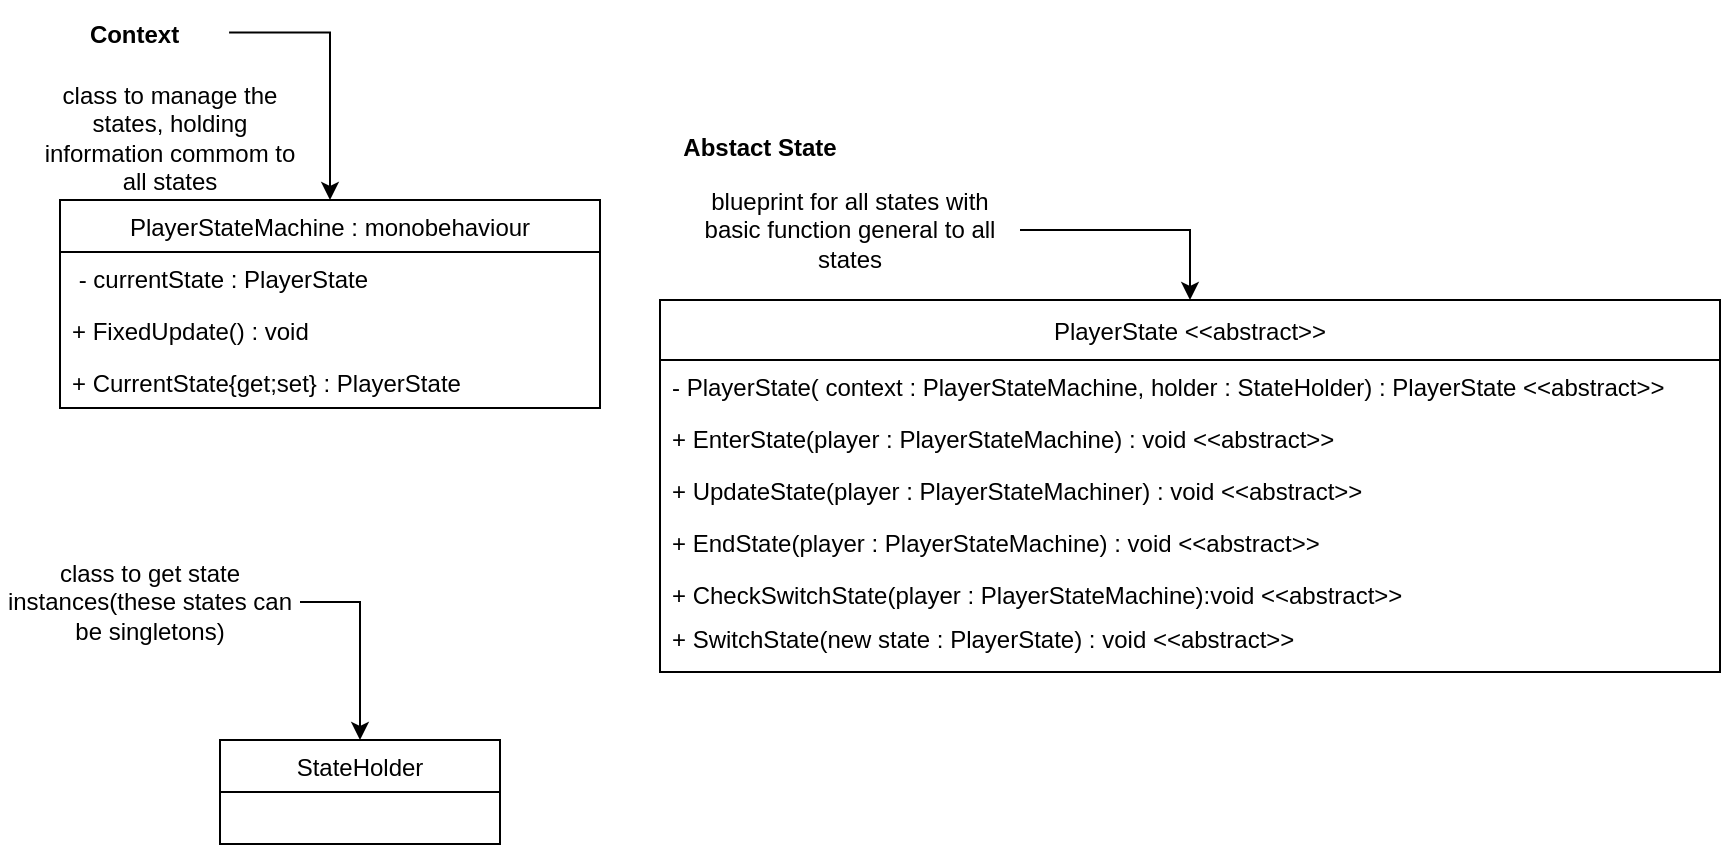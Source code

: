<mxfile version="20.0.3"><diagram id="_tKwsvRvLCecJySvKeMf" name="Page-1"><mxGraphModel dx="1422" dy="772" grid="1" gridSize="10" guides="1" tooltips="1" connect="1" arrows="1" fold="1" page="1" pageScale="1" pageWidth="827" pageHeight="1169" math="0" shadow="0"><root><mxCell id="0"/><mxCell id="1" parent="0"/><mxCell id="NvgNa4DMIouhrzxfigvG-1" value="PlayerStateMachine : monobehaviour" style="swimlane;fontStyle=0;childLayout=stackLayout;horizontal=1;startSize=26;fillColor=none;horizontalStack=0;resizeParent=1;resizeParentMax=0;resizeLast=0;collapsible=1;marginBottom=0;" vertex="1" parent="1"><mxGeometry x="60" y="100" width="270" height="104" as="geometry"/></mxCell><mxCell id="NvgNa4DMIouhrzxfigvG-2" value=" - currentState : PlayerState" style="text;strokeColor=none;fillColor=none;align=left;verticalAlign=top;spacingLeft=4;spacingRight=4;overflow=hidden;rotatable=0;points=[[0,0.5],[1,0.5]];portConstraint=eastwest;" vertex="1" parent="NvgNa4DMIouhrzxfigvG-1"><mxGeometry y="26" width="270" height="26" as="geometry"/></mxCell><mxCell id="NvgNa4DMIouhrzxfigvG-44" value="+ FixedUpdate() : void" style="text;strokeColor=none;fillColor=none;align=left;verticalAlign=top;spacingLeft=4;spacingRight=4;overflow=hidden;rotatable=0;points=[[0,0.5],[1,0.5]];portConstraint=eastwest;" vertex="1" parent="NvgNa4DMIouhrzxfigvG-1"><mxGeometry y="52" width="270" height="26" as="geometry"/></mxCell><mxCell id="NvgNa4DMIouhrzxfigvG-39" value="+ CurrentState{get;set} : PlayerState" style="text;strokeColor=none;fillColor=none;align=left;verticalAlign=top;spacingLeft=4;spacingRight=4;overflow=hidden;rotatable=0;points=[[0,0.5],[1,0.5]];portConstraint=eastwest;" vertex="1" parent="NvgNa4DMIouhrzxfigvG-1"><mxGeometry y="78" width="270" height="26" as="geometry"/></mxCell><mxCell id="NvgNa4DMIouhrzxfigvG-6" value="PlayerState &lt;&lt;abstract&gt;&gt;" style="swimlane;fontStyle=0;childLayout=stackLayout;horizontal=1;startSize=30;fillColor=none;horizontalStack=0;resizeParent=1;resizeParentMax=0;resizeLast=0;collapsible=1;marginBottom=0;" vertex="1" parent="1"><mxGeometry x="360" y="150" width="530" height="186" as="geometry"><mxRectangle x="390" y="90" width="180" height="30" as="alternateBounds"/></mxGeometry></mxCell><mxCell id="NvgNa4DMIouhrzxfigvG-38" value="- PlayerState( context : PlayerStateMachine, holder : StateHolder) : PlayerState &lt;&lt;abstract&gt;&gt;" style="text;strokeColor=none;fillColor=none;align=left;verticalAlign=top;spacingLeft=4;spacingRight=4;overflow=hidden;rotatable=0;points=[[0,0.5],[1,0.5]];portConstraint=eastwest;" vertex="1" parent="NvgNa4DMIouhrzxfigvG-6"><mxGeometry y="30" width="530" height="26" as="geometry"/></mxCell><mxCell id="NvgNa4DMIouhrzxfigvG-7" value="+ EnterState(player : PlayerStateMachine) : void &lt;&lt;abstract&gt;&gt;" style="text;strokeColor=none;fillColor=none;align=left;verticalAlign=top;spacingLeft=4;spacingRight=4;overflow=hidden;rotatable=0;points=[[0,0.5],[1,0.5]];portConstraint=eastwest;" vertex="1" parent="NvgNa4DMIouhrzxfigvG-6"><mxGeometry y="56" width="530" height="26" as="geometry"/></mxCell><mxCell id="NvgNa4DMIouhrzxfigvG-8" value="+ UpdateState(player : PlayerStateMachiner) : void &lt;&lt;abstract&gt;&gt;" style="text;strokeColor=none;fillColor=none;align=left;verticalAlign=top;spacingLeft=4;spacingRight=4;overflow=hidden;rotatable=0;points=[[0,0.5],[1,0.5]];portConstraint=eastwest;" vertex="1" parent="NvgNa4DMIouhrzxfigvG-6"><mxGeometry y="82" width="530" height="26" as="geometry"/></mxCell><mxCell id="NvgNa4DMIouhrzxfigvG-23" value="+ EndState(player : PlayerStateMachine) : void &lt;&lt;abstract&gt;&gt;" style="text;strokeColor=none;fillColor=none;align=left;verticalAlign=top;spacingLeft=4;spacingRight=4;overflow=hidden;rotatable=0;points=[[0,0.5],[1,0.5]];portConstraint=eastwest;" vertex="1" parent="NvgNa4DMIouhrzxfigvG-6"><mxGeometry y="108" width="530" height="26" as="geometry"/></mxCell><mxCell id="NvgNa4DMIouhrzxfigvG-24" value="+ CheckSwitchState(player : PlayerStateMachine):void &lt;&lt;abstract&gt;&gt;" style="text;strokeColor=none;fillColor=none;align=left;verticalAlign=top;spacingLeft=4;spacingRight=4;overflow=hidden;rotatable=0;points=[[0,0.5],[1,0.5]];portConstraint=eastwest;" vertex="1" parent="NvgNa4DMIouhrzxfigvG-6"><mxGeometry y="134" width="530" height="22" as="geometry"/></mxCell><mxCell id="NvgNa4DMIouhrzxfigvG-3" value="+ SwitchState(new state : PlayerState) : void &lt;&lt;abstract&gt;&gt;" style="text;strokeColor=none;fillColor=none;align=left;verticalAlign=top;spacingLeft=4;spacingRight=4;overflow=hidden;rotatable=0;points=[[0,0.5],[1,0.5]];portConstraint=eastwest;" vertex="1" parent="NvgNa4DMIouhrzxfigvG-6"><mxGeometry y="156" width="530" height="30" as="geometry"/></mxCell><mxCell id="NvgNa4DMIouhrzxfigvG-15" style="edgeStyle=orthogonalEdgeStyle;rounded=0;orthogonalLoop=1;jettySize=auto;html=1;exitX=1;exitY=0.5;exitDx=0;exitDy=0;" edge="1" parent="1" source="NvgNa4DMIouhrzxfigvG-14" target="NvgNa4DMIouhrzxfigvG-1"><mxGeometry relative="1" as="geometry"/></mxCell><mxCell id="NvgNa4DMIouhrzxfigvG-25" value="StateHolder" style="swimlane;fontStyle=0;childLayout=stackLayout;horizontal=1;startSize=26;fillColor=none;horizontalStack=0;resizeParent=1;resizeParentMax=0;resizeLast=0;collapsible=1;marginBottom=0;" vertex="1" parent="1"><mxGeometry x="140" y="370" width="140" height="52" as="geometry"/></mxCell><mxCell id="NvgNa4DMIouhrzxfigvG-30" value="" style="group" vertex="1" connectable="0" parent="1"><mxGeometry x="370" y="60" width="170" height="90" as="geometry"/></mxCell><mxCell id="NvgNa4DMIouhrzxfigvG-16" value="Abstact State" style="text;align=center;fontStyle=1;verticalAlign=middle;spacingLeft=3;spacingRight=3;strokeColor=none;rotatable=0;points=[[0,0.5],[1,0.5]];portConstraint=eastwest;" vertex="1" parent="NvgNa4DMIouhrzxfigvG-30"><mxGeometry width="80" height="26" as="geometry"/></mxCell><UserObject label="blueprint for all states with basic function general to all states" placeholders="1" name="Variable" id="NvgNa4DMIouhrzxfigvG-29"><mxCell style="text;html=1;strokeColor=none;fillColor=none;align=center;verticalAlign=middle;whiteSpace=wrap;overflow=hidden;" vertex="1" parent="NvgNa4DMIouhrzxfigvG-30"><mxGeometry y="20" width="170" height="70" as="geometry"/></mxCell></UserObject><mxCell id="NvgNa4DMIouhrzxfigvG-32" style="edgeStyle=orthogonalEdgeStyle;rounded=0;orthogonalLoop=1;jettySize=auto;html=1;exitX=1;exitY=0.5;exitDx=0;exitDy=0;entryX=0.5;entryY=0;entryDx=0;entryDy=0;" edge="1" parent="1" source="NvgNa4DMIouhrzxfigvG-29" target="NvgNa4DMIouhrzxfigvG-6"><mxGeometry relative="1" as="geometry"/></mxCell><mxCell id="NvgNa4DMIouhrzxfigvG-34" style="edgeStyle=orthogonalEdgeStyle;rounded=0;orthogonalLoop=1;jettySize=auto;html=1;exitX=1;exitY=0.5;exitDx=0;exitDy=0;entryX=0.5;entryY=0;entryDx=0;entryDy=0;" edge="1" parent="1" source="NvgNa4DMIouhrzxfigvG-33" target="NvgNa4DMIouhrzxfigvG-25"><mxGeometry relative="1" as="geometry"/></mxCell><UserObject label="class to get state instances(these states can be singletons)" placeholders="1" name="Variable" id="NvgNa4DMIouhrzxfigvG-33"><mxCell style="text;html=1;strokeColor=none;fillColor=none;align=center;verticalAlign=middle;whiteSpace=wrap;overflow=hidden;" vertex="1" parent="1"><mxGeometry x="30" y="266" width="150" height="70" as="geometry"/></mxCell></UserObject><mxCell id="NvgNa4DMIouhrzxfigvG-36" value="" style="group" vertex="1" connectable="0" parent="1"><mxGeometry x="50" y="10" width="130" height="100" as="geometry"/></mxCell><mxCell id="NvgNa4DMIouhrzxfigvG-37" value="" style="group" vertex="1" connectable="0" parent="NvgNa4DMIouhrzxfigvG-36"><mxGeometry y="-10" width="130" height="100" as="geometry"/></mxCell><mxCell id="NvgNa4DMIouhrzxfigvG-14" value="Context" style="text;align=center;fontStyle=1;verticalAlign=middle;spacingLeft=3;spacingRight=3;strokeColor=none;rotatable=0;points=[[0,0.5],[1,0.5]];portConstraint=eastwest;" vertex="1" parent="NvgNa4DMIouhrzxfigvG-37"><mxGeometry width="94.545" height="32.5" as="geometry"/></mxCell><UserObject label="class to manage the states, holding information commom to all states" placeholders="1" name="Variable" id="NvgNa4DMIouhrzxfigvG-35"><mxCell style="text;html=1;strokeColor=none;fillColor=none;align=center;verticalAlign=middle;whiteSpace=wrap;overflow=hidden;" vertex="1" parent="NvgNa4DMIouhrzxfigvG-37"><mxGeometry y="37.5" width="130" height="62.5" as="geometry"/></mxCell></UserObject></root></mxGraphModel></diagram></mxfile>